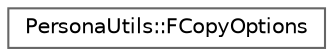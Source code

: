 digraph "Graphical Class Hierarchy"
{
 // INTERACTIVE_SVG=YES
 // LATEX_PDF_SIZE
  bgcolor="transparent";
  edge [fontname=Helvetica,fontsize=10,labelfontname=Helvetica,labelfontsize=10];
  node [fontname=Helvetica,fontsize=10,shape=box,height=0.2,width=0.4];
  rankdir="LR";
  Node0 [id="Node000000",label="PersonaUtils::FCopyOptions",height=0.2,width=0.4,color="grey40", fillcolor="white", style="filled",URL="$d5/df2/structPersonaUtils_1_1FCopyOptions.html",tooltip="Copy options structure for CopyPropertiesToCDO."];
}
